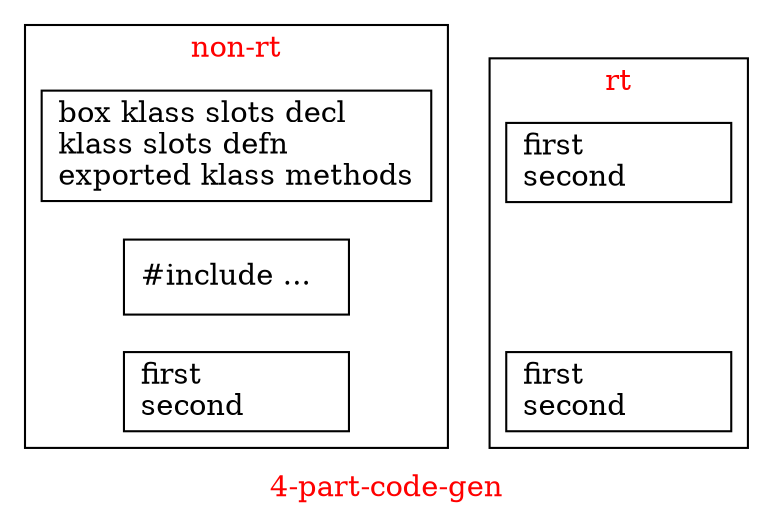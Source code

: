 // Copyright (C) 2007, 2008, 2009 Robert Nielsen <robert@dakota.org>
//
// Licensed under the Apache License, Version 2.0 (the "License");
// you may not use this file except in compliance with the License.
// You may obtain a copy of the License at
//
//      http://www.apache.org/licenses/LICENSE-2.0
//
// Unless required by applicable law or agreed to in writing, software
// distributed under the License is distributed on an "AS IS" BASIS,
// WITHOUT WARRANTIES OR CONDITIONS OF ANY KIND, either express or implied.
// See the License for the specific language governing permissions and
// limitations under the License.

digraph "4-part-code-gen"
{
  graph [ label = "\G", fontcolor = red ];
  graph [ rankdir = LR, size = "8.5,11" ];
  node [ shape = rect, width = 1.5 ];
  edge [ style = invis ];
  dummy [ style = invis ];

  non_rt_decl -> rt_decl;
  user_code -> dummy;
  non_rt_defn -> rt_defn;

  non_rt_decl [ label = "box klass slots decl\lklass slots defn\lexported klass methods\l" ];
  user_code   [ label = "#include ...\l" ];
  non_rt_defn [ label = "first\lsecond\l" ];

  rt_decl [ label = "first\lsecond\l" ];
  rt_defn [ label = "first\lsecond\l" ];

  subgraph "cluster-non-rt"
  {
       label = "non-rt";
       non_rt_decl;
       user_code;
       non_rt_defn;
  }

  subgraph "cluster-rt"
  {
       label = "rt";
       rt_decl;
       dummy;
       rt_defn;
  }
}
